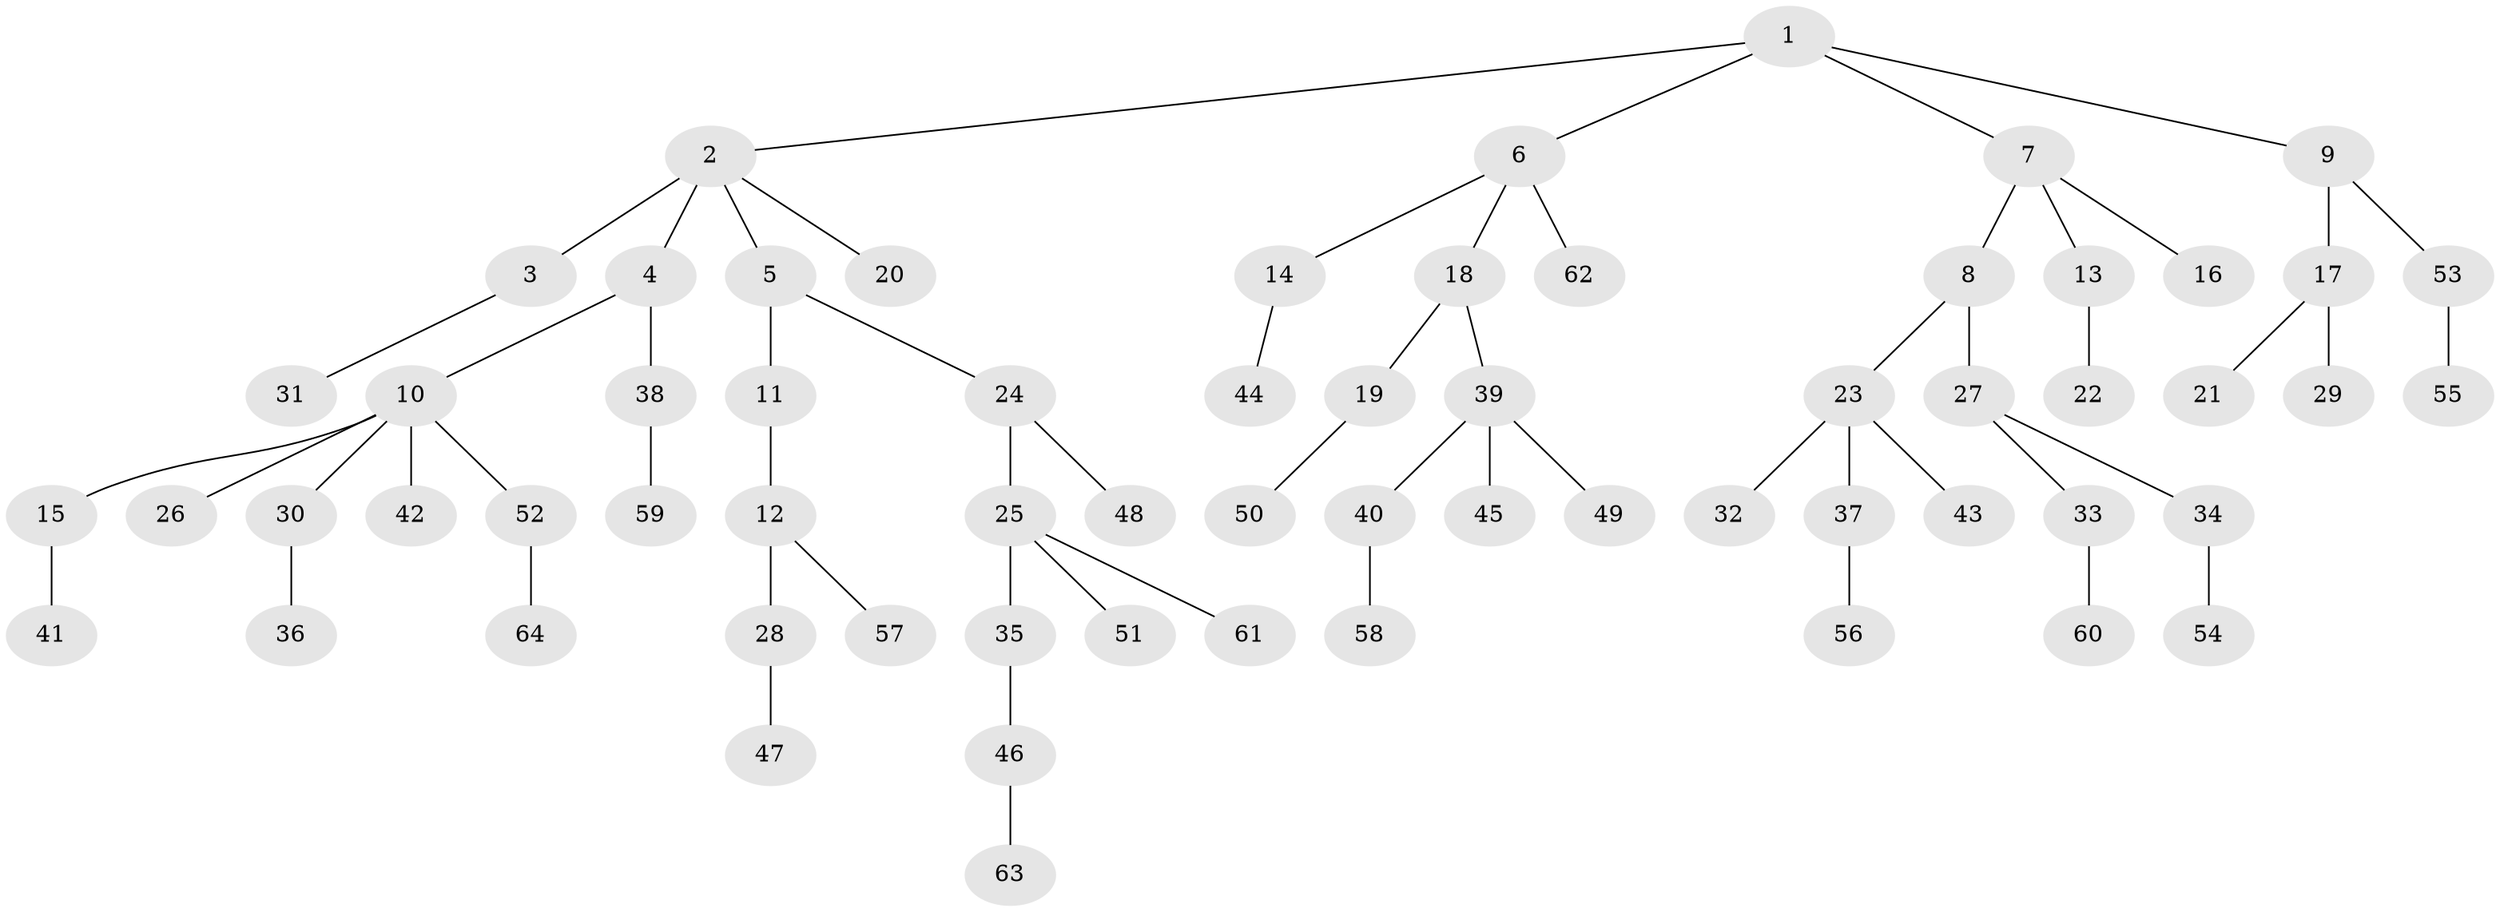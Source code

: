 // original degree distribution, {6: 0.0078125, 3: 0.1015625, 4: 0.0859375, 5: 0.015625, 2: 0.2734375, 7: 0.015625, 1: 0.4921875, 8: 0.0078125}
// Generated by graph-tools (version 1.1) at 2025/36/03/09/25 02:36:43]
// undirected, 64 vertices, 63 edges
graph export_dot {
graph [start="1"]
  node [color=gray90,style=filled];
  1;
  2;
  3;
  4;
  5;
  6;
  7;
  8;
  9;
  10;
  11;
  12;
  13;
  14;
  15;
  16;
  17;
  18;
  19;
  20;
  21;
  22;
  23;
  24;
  25;
  26;
  27;
  28;
  29;
  30;
  31;
  32;
  33;
  34;
  35;
  36;
  37;
  38;
  39;
  40;
  41;
  42;
  43;
  44;
  45;
  46;
  47;
  48;
  49;
  50;
  51;
  52;
  53;
  54;
  55;
  56;
  57;
  58;
  59;
  60;
  61;
  62;
  63;
  64;
  1 -- 2 [weight=1.0];
  1 -- 6 [weight=1.0];
  1 -- 7 [weight=1.0];
  1 -- 9 [weight=1.0];
  2 -- 3 [weight=2.0];
  2 -- 4 [weight=1.0];
  2 -- 5 [weight=1.0];
  2 -- 20 [weight=1.0];
  3 -- 31 [weight=1.0];
  4 -- 10 [weight=1.0];
  4 -- 38 [weight=1.0];
  5 -- 11 [weight=1.0];
  5 -- 24 [weight=1.0];
  6 -- 14 [weight=1.0];
  6 -- 18 [weight=1.0];
  6 -- 62 [weight=1.0];
  7 -- 8 [weight=1.0];
  7 -- 13 [weight=1.0];
  7 -- 16 [weight=1.0];
  8 -- 23 [weight=1.0];
  8 -- 27 [weight=1.0];
  9 -- 17 [weight=1.0];
  9 -- 53 [weight=1.0];
  10 -- 15 [weight=1.0];
  10 -- 26 [weight=1.0];
  10 -- 30 [weight=1.0];
  10 -- 42 [weight=1.0];
  10 -- 52 [weight=1.0];
  11 -- 12 [weight=1.0];
  12 -- 28 [weight=4.0];
  12 -- 57 [weight=1.0];
  13 -- 22 [weight=3.0];
  14 -- 44 [weight=1.0];
  15 -- 41 [weight=1.0];
  17 -- 21 [weight=1.0];
  17 -- 29 [weight=1.0];
  18 -- 19 [weight=1.0];
  18 -- 39 [weight=1.0];
  19 -- 50 [weight=1.0];
  23 -- 32 [weight=1.0];
  23 -- 37 [weight=1.0];
  23 -- 43 [weight=1.0];
  24 -- 25 [weight=5.0];
  24 -- 48 [weight=1.0];
  25 -- 35 [weight=1.0];
  25 -- 51 [weight=1.0];
  25 -- 61 [weight=1.0];
  27 -- 33 [weight=1.0];
  27 -- 34 [weight=1.0];
  28 -- 47 [weight=1.0];
  30 -- 36 [weight=1.0];
  33 -- 60 [weight=1.0];
  34 -- 54 [weight=2.0];
  35 -- 46 [weight=1.0];
  37 -- 56 [weight=1.0];
  38 -- 59 [weight=1.0];
  39 -- 40 [weight=1.0];
  39 -- 45 [weight=1.0];
  39 -- 49 [weight=1.0];
  40 -- 58 [weight=1.0];
  46 -- 63 [weight=1.0];
  52 -- 64 [weight=1.0];
  53 -- 55 [weight=1.0];
}
